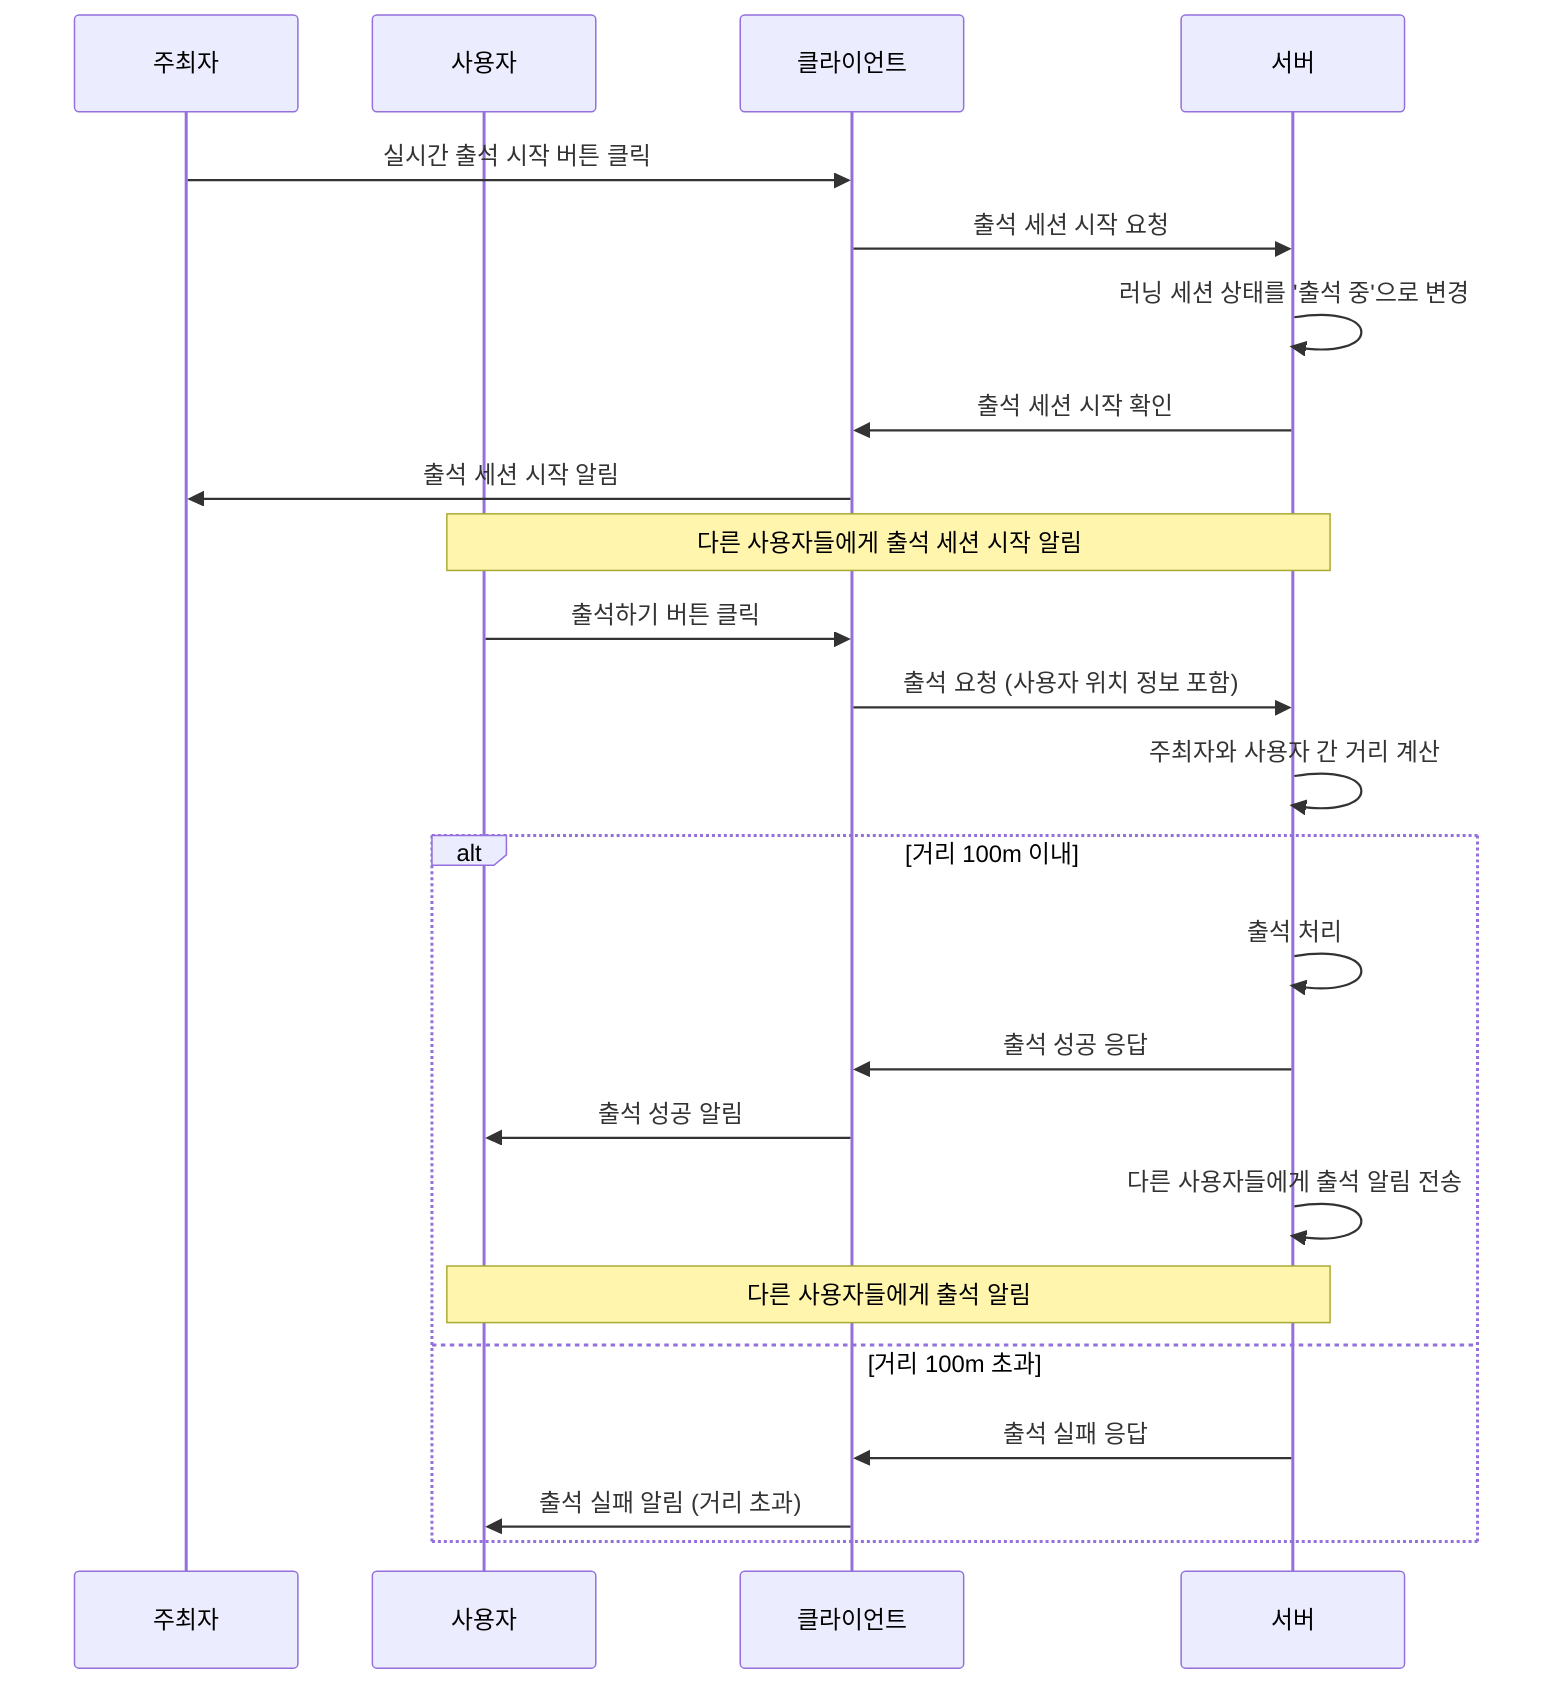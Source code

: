 sequenceDiagram
    participant 주최자
    participant 사용자
    participant 클라이언트
    participant 서버
    주최자 ->> 클라이언트: 실시간 출석 시작 버튼 클릭
    클라이언트 ->> 서버: 출석 세션 시작 요청
    서버 ->> 서버: 러닝 세션 상태를 '출석 중'으로 변경
    서버 ->> 클라이언트: 출석 세션 시작 확인
    클라이언트 ->> 주최자: 출석 세션 시작 알림
    Note over 서버, 사용자: 다른 사용자들에게 출석 세션 시작 알림
    사용자 ->> 클라이언트: 출석하기 버튼 클릭
    클라이언트 ->> 서버: 출석 요청 (사용자 위치 정보 포함)
    서버 ->> 서버: 주최자와 사용자 간 거리 계산

    alt 거리 100m 이내
        서버 ->> 서버: 출석 처리
        서버 ->> 클라이언트: 출석 성공 응답
        클라이언트 ->> 사용자: 출석 성공 알림
        서버 ->> 서버: 다른 사용자들에게 출석 알림 전송
        Note over 서버, 사용자: 다른 사용자들에게 출석 알림
    else 거리 100m 초과
        서버 ->> 클라이언트: 출석 실패 응답
        클라이언트 ->> 사용자: 출석 실패 알림 (거리 초과)
    end
